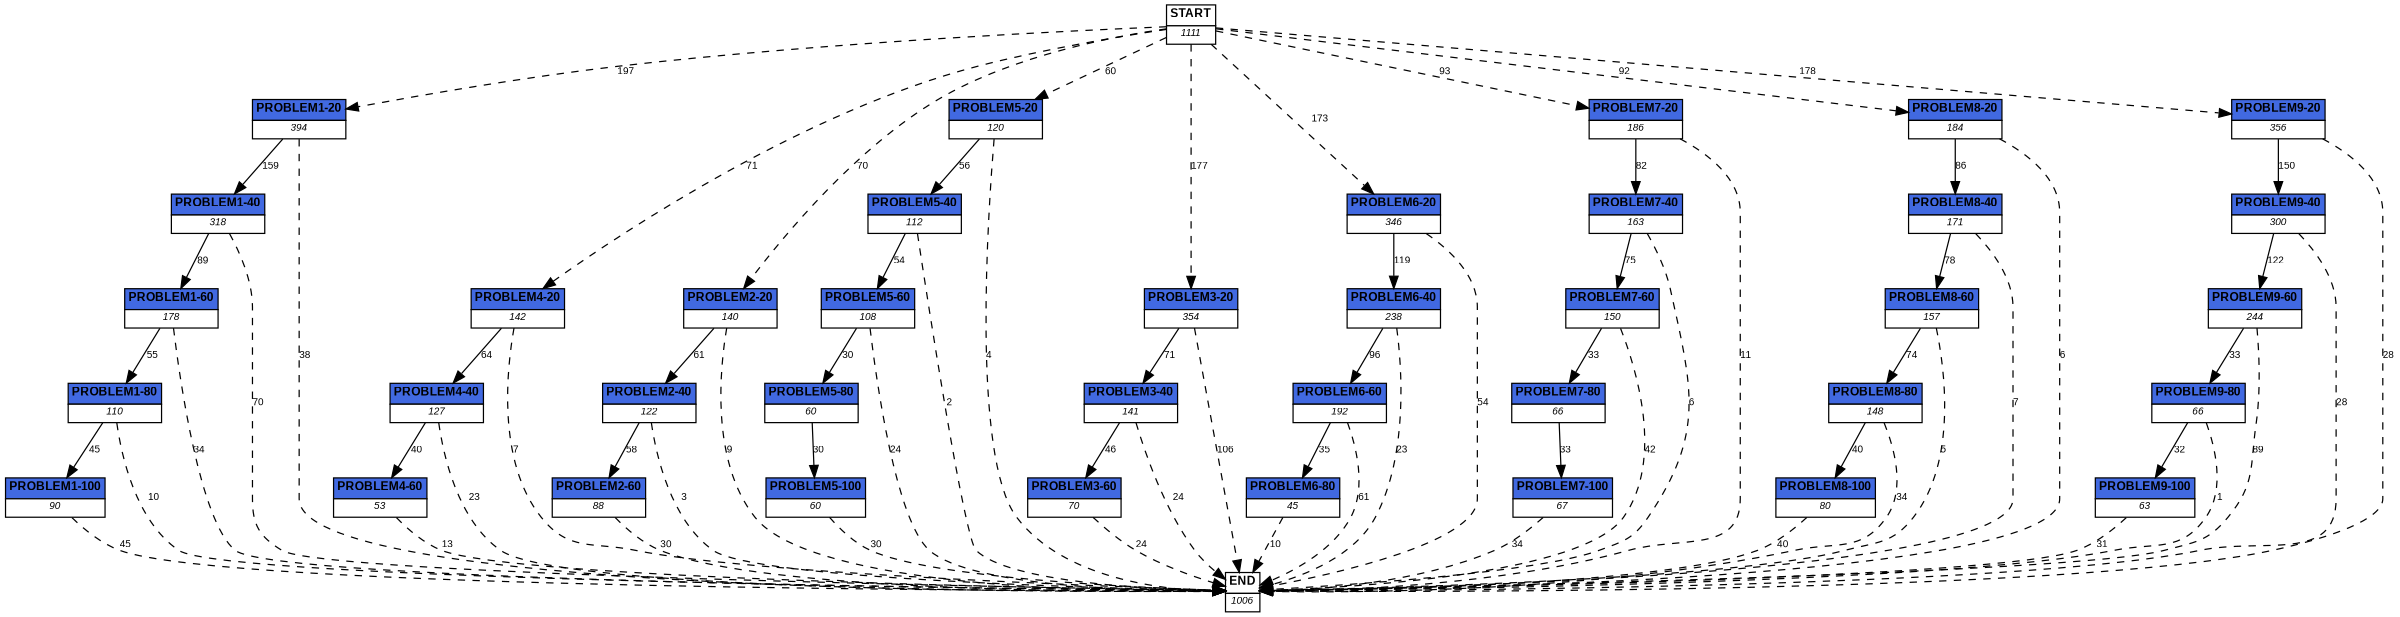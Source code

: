 digraph graphname {
	dpi = 150
	size="16,11!";
	margin = 0;
"PROBLEM1-20" [shape=plain, label=<<table border="0" cellborder="1" cellspacing="0"><tr><td bgcolor="royalblue"><FONT face="Arial" POINT-SIZE="10"><b>PROBLEM1-20</b></FONT></td></tr><tr><td bgcolor="white"><FONT face="Arial" POINT-SIZE="8"><i>394</i></FONT></td></tr></table>>]
"PROBLEM4-20" [shape=plain, label=<<table border="0" cellborder="1" cellspacing="0"><tr><td bgcolor="royalblue"><FONT face="Arial" POINT-SIZE="10"><b>PROBLEM4-20</b></FONT></td></tr><tr><td bgcolor="white"><FONT face="Arial" POINT-SIZE="8"><i>142</i></FONT></td></tr></table>>]
"PROBLEM4-40" [shape=plain, label=<<table border="0" cellborder="1" cellspacing="0"><tr><td bgcolor="royalblue"><FONT face="Arial" POINT-SIZE="10"><b>PROBLEM4-40</b></FONT></td></tr><tr><td bgcolor="white"><FONT face="Arial" POINT-SIZE="8"><i>127</i></FONT></td></tr></table>>]
"PROBLEM1-40" [shape=plain, label=<<table border="0" cellborder="1" cellspacing="0"><tr><td bgcolor="royalblue"><FONT face="Arial" POINT-SIZE="10"><b>PROBLEM1-40</b></FONT></td></tr><tr><td bgcolor="white"><FONT face="Arial" POINT-SIZE="8"><i>318</i></FONT></td></tr></table>>]
"PROBLEM2-20" [shape=plain, label=<<table border="0" cellborder="1" cellspacing="0"><tr><td bgcolor="royalblue"><FONT face="Arial" POINT-SIZE="10"><b>PROBLEM2-20</b></FONT></td></tr><tr><td bgcolor="white"><FONT face="Arial" POINT-SIZE="8"><i>140</i></FONT></td></tr></table>>]
"PROBLEM2-40" [shape=plain, label=<<table border="0" cellborder="1" cellspacing="0"><tr><td bgcolor="royalblue"><FONT face="Arial" POINT-SIZE="10"><b>PROBLEM2-40</b></FONT></td></tr><tr><td bgcolor="white"><FONT face="Arial" POINT-SIZE="8"><i>122</i></FONT></td></tr></table>>]
"PROBLEM5-20" [shape=plain, label=<<table border="0" cellborder="1" cellspacing="0"><tr><td bgcolor="royalblue"><FONT face="Arial" POINT-SIZE="10"><b>PROBLEM5-20</b></FONT></td></tr><tr><td bgcolor="white"><FONT face="Arial" POINT-SIZE="8"><i>120</i></FONT></td></tr></table>>]
"PROBLEM5-40" [shape=plain, label=<<table border="0" cellborder="1" cellspacing="0"><tr><td bgcolor="royalblue"><FONT face="Arial" POINT-SIZE="10"><b>PROBLEM5-40</b></FONT></td></tr><tr><td bgcolor="white"><FONT face="Arial" POINT-SIZE="8"><i>112</i></FONT></td></tr></table>>]
"PROBLEM3-20" [shape=plain, label=<<table border="0" cellborder="1" cellspacing="0"><tr><td bgcolor="royalblue"><FONT face="Arial" POINT-SIZE="10"><b>PROBLEM3-20</b></FONT></td></tr><tr><td bgcolor="white"><FONT face="Arial" POINT-SIZE="8"><i>354</i></FONT></td></tr></table>>]
"PROBLEM3-40" [shape=plain, label=<<table border="0" cellborder="1" cellspacing="0"><tr><td bgcolor="royalblue"><FONT face="Arial" POINT-SIZE="10"><b>PROBLEM3-40</b></FONT></td></tr><tr><td bgcolor="white"><FONT face="Arial" POINT-SIZE="8"><i>141</i></FONT></td></tr></table>>]
"PROBLEM1-60" [shape=plain, label=<<table border="0" cellborder="1" cellspacing="0"><tr><td bgcolor="royalblue"><FONT face="Arial" POINT-SIZE="10"><b>PROBLEM1-60</b></FONT></td></tr><tr><td bgcolor="white"><FONT face="Arial" POINT-SIZE="8"><i>178</i></FONT></td></tr></table>>]
"PROBLEM1-80" [shape=plain, label=<<table border="0" cellborder="1" cellspacing="0"><tr><td bgcolor="royalblue"><FONT face="Arial" POINT-SIZE="10"><b>PROBLEM1-80</b></FONT></td></tr><tr><td bgcolor="white"><FONT face="Arial" POINT-SIZE="8"><i>110</i></FONT></td></tr></table>>]
"PROBLEM1-100" [shape=plain, label=<<table border="0" cellborder="1" cellspacing="0"><tr><td bgcolor="royalblue"><FONT face="Arial" POINT-SIZE="10"><b>PROBLEM1-100</b></FONT></td></tr><tr><td bgcolor="white"><FONT face="Arial" POINT-SIZE="8"><i>90</i></FONT></td></tr></table>>]
"PROBLEM2-60" [shape=plain, label=<<table border="0" cellborder="1" cellspacing="0"><tr><td bgcolor="royalblue"><FONT face="Arial" POINT-SIZE="10"><b>PROBLEM2-60</b></FONT></td></tr><tr><td bgcolor="white"><FONT face="Arial" POINT-SIZE="8"><i>88</i></FONT></td></tr></table>>]
"PROBLEM3-60" [shape=plain, label=<<table border="0" cellborder="1" cellspacing="0"><tr><td bgcolor="royalblue"><FONT face="Arial" POINT-SIZE="10"><b>PROBLEM3-60</b></FONT></td></tr><tr><td bgcolor="white"><FONT face="Arial" POINT-SIZE="8"><i>70</i></FONT></td></tr></table>>]
"PROBLEM4-60" [shape=plain, label=<<table border="0" cellborder="1" cellspacing="0"><tr><td bgcolor="royalblue"><FONT face="Arial" POINT-SIZE="10"><b>PROBLEM4-60</b></FONT></td></tr><tr><td bgcolor="white"><FONT face="Arial" POINT-SIZE="8"><i>53</i></FONT></td></tr></table>>]
"PROBLEM5-60" [shape=plain, label=<<table border="0" cellborder="1" cellspacing="0"><tr><td bgcolor="royalblue"><FONT face="Arial" POINT-SIZE="10"><b>PROBLEM5-60</b></FONT></td></tr><tr><td bgcolor="white"><FONT face="Arial" POINT-SIZE="8"><i>108</i></FONT></td></tr></table>>]
"PROBLEM5-80" [shape=plain, label=<<table border="0" cellborder="1" cellspacing="0"><tr><td bgcolor="royalblue"><FONT face="Arial" POINT-SIZE="10"><b>PROBLEM5-80</b></FONT></td></tr><tr><td bgcolor="white"><FONT face="Arial" POINT-SIZE="8"><i>60</i></FONT></td></tr></table>>]
"PROBLEM5-100" [shape=plain, label=<<table border="0" cellborder="1" cellspacing="0"><tr><td bgcolor="royalblue"><FONT face="Arial" POINT-SIZE="10"><b>PROBLEM5-100</b></FONT></td></tr><tr><td bgcolor="white"><FONT face="Arial" POINT-SIZE="8"><i>60</i></FONT></td></tr></table>>]
"PROBLEM6-20" [shape=plain, label=<<table border="0" cellborder="1" cellspacing="0"><tr><td bgcolor="royalblue"><FONT face="Arial" POINT-SIZE="10"><b>PROBLEM6-20</b></FONT></td></tr><tr><td bgcolor="white"><FONT face="Arial" POINT-SIZE="8"><i>346</i></FONT></td></tr></table>>]
"PROBLEM6-40" [shape=plain, label=<<table border="0" cellborder="1" cellspacing="0"><tr><td bgcolor="royalblue"><FONT face="Arial" POINT-SIZE="10"><b>PROBLEM6-40</b></FONT></td></tr><tr><td bgcolor="white"><FONT face="Arial" POINT-SIZE="8"><i>238</i></FONT></td></tr></table>>]
"PROBLEM6-60" [shape=plain, label=<<table border="0" cellborder="1" cellspacing="0"><tr><td bgcolor="royalblue"><FONT face="Arial" POINT-SIZE="10"><b>PROBLEM6-60</b></FONT></td></tr><tr><td bgcolor="white"><FONT face="Arial" POINT-SIZE="8"><i>192</i></FONT></td></tr></table>>]
"PROBLEM7-20" [shape=plain, label=<<table border="0" cellborder="1" cellspacing="0"><tr><td bgcolor="royalblue"><FONT face="Arial" POINT-SIZE="10"><b>PROBLEM7-20</b></FONT></td></tr><tr><td bgcolor="white"><FONT face="Arial" POINT-SIZE="8"><i>186</i></FONT></td></tr></table>>]
"PROBLEM7-40" [shape=plain, label=<<table border="0" cellborder="1" cellspacing="0"><tr><td bgcolor="royalblue"><FONT face="Arial" POINT-SIZE="10"><b>PROBLEM7-40</b></FONT></td></tr><tr><td bgcolor="white"><FONT face="Arial" POINT-SIZE="8"><i>163</i></FONT></td></tr></table>>]
"PROBLEM8-20" [shape=plain, label=<<table border="0" cellborder="1" cellspacing="0"><tr><td bgcolor="royalblue"><FONT face="Arial" POINT-SIZE="10"><b>PROBLEM8-20</b></FONT></td></tr><tr><td bgcolor="white"><FONT face="Arial" POINT-SIZE="8"><i>184</i></FONT></td></tr></table>>]
"PROBLEM8-40" [shape=plain, label=<<table border="0" cellborder="1" cellspacing="0"><tr><td bgcolor="royalblue"><FONT face="Arial" POINT-SIZE="10"><b>PROBLEM8-40</b></FONT></td></tr><tr><td bgcolor="white"><FONT face="Arial" POINT-SIZE="8"><i>171</i></FONT></td></tr></table>>]
"PROBLEM8-60" [shape=plain, label=<<table border="0" cellborder="1" cellspacing="0"><tr><td bgcolor="royalblue"><FONT face="Arial" POINT-SIZE="10"><b>PROBLEM8-60</b></FONT></td></tr><tr><td bgcolor="white"><FONT face="Arial" POINT-SIZE="8"><i>157</i></FONT></td></tr></table>>]
"PROBLEM8-80" [shape=plain, label=<<table border="0" cellborder="1" cellspacing="0"><tr><td bgcolor="royalblue"><FONT face="Arial" POINT-SIZE="10"><b>PROBLEM8-80</b></FONT></td></tr><tr><td bgcolor="white"><FONT face="Arial" POINT-SIZE="8"><i>148</i></FONT></td></tr></table>>]
"PROBLEM9-20" [shape=plain, label=<<table border="0" cellborder="1" cellspacing="0"><tr><td bgcolor="royalblue"><FONT face="Arial" POINT-SIZE="10"><b>PROBLEM9-20</b></FONT></td></tr><tr><td bgcolor="white"><FONT face="Arial" POINT-SIZE="8"><i>356</i></FONT></td></tr></table>>]
"PROBLEM9-40" [shape=plain, label=<<table border="0" cellborder="1" cellspacing="0"><tr><td bgcolor="royalblue"><FONT face="Arial" POINT-SIZE="10"><b>PROBLEM9-40</b></FONT></td></tr><tr><td bgcolor="white"><FONT face="Arial" POINT-SIZE="8"><i>300</i></FONT></td></tr></table>>]
"PROBLEM7-60" [shape=plain, label=<<table border="0" cellborder="1" cellspacing="0"><tr><td bgcolor="royalblue"><FONT face="Arial" POINT-SIZE="10"><b>PROBLEM7-60</b></FONT></td></tr><tr><td bgcolor="white"><FONT face="Arial" POINT-SIZE="8"><i>150</i></FONT></td></tr></table>>]
"PROBLEM6-80" [shape=plain, label=<<table border="0" cellborder="1" cellspacing="0"><tr><td bgcolor="royalblue"><FONT face="Arial" POINT-SIZE="10"><b>PROBLEM6-80</b></FONT></td></tr><tr><td bgcolor="white"><FONT face="Arial" POINT-SIZE="8"><i>45</i></FONT></td></tr></table>>]
"PROBLEM7-80" [shape=plain, label=<<table border="0" cellborder="1" cellspacing="0"><tr><td bgcolor="royalblue"><FONT face="Arial" POINT-SIZE="10"><b>PROBLEM7-80</b></FONT></td></tr><tr><td bgcolor="white"><FONT face="Arial" POINT-SIZE="8"><i>66</i></FONT></td></tr></table>>]
"PROBLEM7-100" [shape=plain, label=<<table border="0" cellborder="1" cellspacing="0"><tr><td bgcolor="royalblue"><FONT face="Arial" POINT-SIZE="10"><b>PROBLEM7-100</b></FONT></td></tr><tr><td bgcolor="white"><FONT face="Arial" POINT-SIZE="8"><i>67</i></FONT></td></tr></table>>]
"PROBLEM8-100" [shape=plain, label=<<table border="0" cellborder="1" cellspacing="0"><tr><td bgcolor="royalblue"><FONT face="Arial" POINT-SIZE="10"><b>PROBLEM8-100</b></FONT></td></tr><tr><td bgcolor="white"><FONT face="Arial" POINT-SIZE="8"><i>80</i></FONT></td></tr></table>>]
"PROBLEM9-60" [shape=plain, label=<<table border="0" cellborder="1" cellspacing="0"><tr><td bgcolor="royalblue"><FONT face="Arial" POINT-SIZE="10"><b>PROBLEM9-60</b></FONT></td></tr><tr><td bgcolor="white"><FONT face="Arial" POINT-SIZE="8"><i>244</i></FONT></td></tr></table>>]
"PROBLEM9-80" [shape=plain, label=<<table border="0" cellborder="1" cellspacing="0"><tr><td bgcolor="royalblue"><FONT face="Arial" POINT-SIZE="10"><b>PROBLEM9-80</b></FONT></td></tr><tr><td bgcolor="white"><FONT face="Arial" POINT-SIZE="8"><i>66</i></FONT></td></tr></table>>]
"PROBLEM9-100" [shape=plain, label=<<table border="0" cellborder="1" cellspacing="0"><tr><td bgcolor="royalblue"><FONT face="Arial" POINT-SIZE="10"><b>PROBLEM9-100</b></FONT></td></tr><tr><td bgcolor="white"><FONT face="Arial" POINT-SIZE="8"><i>63</i></FONT></td></tr></table>>]
"START" [shape=plain, label=<<table border="0" cellborder="1" cellspacing="0"><tr><td bgcolor="white"><FONT face="Arial" POINT-SIZE="10"><b>START</b></FONT></td></tr><tr><td bgcolor="white"><FONT face="Arial" POINT-SIZE="8"><i>1111</i></FONT></td></tr></table>>]
"END" [shape=plain, label=<<table border="0" cellborder="1" cellspacing="0"><tr><td bgcolor="white"><FONT face="Arial" POINT-SIZE="10"><b>END</b></FONT></td></tr><tr><td bgcolor="white"><FONT face="Arial" POINT-SIZE="8"><i>1006</i></FONT></td></tr></table>>]
"PROBLEM1-20" -> "PROBLEM1-40" [ label ="159" labelfloat=false fontname="Arial" fontsize=8]
"PROBLEM1-20" -> "END" [ style = dashed label ="38" labelfloat=false fontname="Arial" fontsize=8]
"PROBLEM4-20" -> "PROBLEM4-40" [ label ="64" labelfloat=false fontname="Arial" fontsize=8]
"PROBLEM4-20" -> "END" [ style = dashed label ="7" labelfloat=false fontname="Arial" fontsize=8]
"PROBLEM4-40" -> "PROBLEM4-60" [ label ="40" labelfloat=false fontname="Arial" fontsize=8]
"PROBLEM4-40" -> "END" [ style = dashed label ="23" labelfloat=false fontname="Arial" fontsize=8]
"PROBLEM1-40" -> "PROBLEM1-60" [ label ="89" labelfloat=false fontname="Arial" fontsize=8]
"PROBLEM1-40" -> "END" [ style = dashed label ="70" labelfloat=false fontname="Arial" fontsize=8]
"PROBLEM2-20" -> "PROBLEM2-40" [ label ="61" labelfloat=false fontname="Arial" fontsize=8]
"PROBLEM2-20" -> "END" [ style = dashed label ="9" labelfloat=false fontname="Arial" fontsize=8]
"PROBLEM2-40" -> "PROBLEM2-60" [ label ="58" labelfloat=false fontname="Arial" fontsize=8]
"PROBLEM2-40" -> "END" [ style = dashed label ="3" labelfloat=false fontname="Arial" fontsize=8]
"PROBLEM5-20" -> "PROBLEM5-40" [ label ="56" labelfloat=false fontname="Arial" fontsize=8]
"PROBLEM5-20" -> "END" [ style = dashed label ="4" labelfloat=false fontname="Arial" fontsize=8]
"PROBLEM5-40" -> "PROBLEM5-60" [ label ="54" labelfloat=false fontname="Arial" fontsize=8]
"PROBLEM5-40" -> "END" [ style = dashed label ="2" labelfloat=false fontname="Arial" fontsize=8]
"PROBLEM3-20" -> "PROBLEM3-40" [ label ="71" labelfloat=false fontname="Arial" fontsize=8]
"PROBLEM3-20" -> "END" [ style = dashed label ="106" labelfloat=false fontname="Arial" fontsize=8]
"PROBLEM3-40" -> "PROBLEM3-60" [ label ="46" labelfloat=false fontname="Arial" fontsize=8]
"PROBLEM3-40" -> "END" [ style = dashed label ="24" labelfloat=false fontname="Arial" fontsize=8]
"PROBLEM1-60" -> "PROBLEM1-80" [ label ="55" labelfloat=false fontname="Arial" fontsize=8]
"PROBLEM1-60" -> "END" [ style = dashed label ="34" labelfloat=false fontname="Arial" fontsize=8]
"PROBLEM1-80" -> "PROBLEM1-100" [ label ="45" labelfloat=false fontname="Arial" fontsize=8]
"PROBLEM1-80" -> "END" [ style = dashed label ="10" labelfloat=false fontname="Arial" fontsize=8]
"PROBLEM1-100" -> "END" [ style = dashed label ="45" labelfloat=false fontname="Arial" fontsize=8]
"PROBLEM2-60" -> "END" [ style = dashed label ="30" labelfloat=false fontname="Arial" fontsize=8]
"PROBLEM3-60" -> "END" [ style = dashed label ="24" labelfloat=false fontname="Arial" fontsize=8]
"PROBLEM4-60" -> "END" [ style = dashed label ="13" labelfloat=false fontname="Arial" fontsize=8]
"PROBLEM5-60" -> "PROBLEM5-80" [ label ="30" labelfloat=false fontname="Arial" fontsize=8]
"PROBLEM5-60" -> "END" [ style = dashed label ="24" labelfloat=false fontname="Arial" fontsize=8]
"PROBLEM5-80" -> "PROBLEM5-100" [ label ="30" labelfloat=false fontname="Arial" fontsize=8]
"PROBLEM5-100" -> "END" [ style = dashed label ="30" labelfloat=false fontname="Arial" fontsize=8]
"PROBLEM6-20" -> "PROBLEM6-40" [ label ="119" labelfloat=false fontname="Arial" fontsize=8]
"PROBLEM6-20" -> "END" [ style = dashed label ="54" labelfloat=false fontname="Arial" fontsize=8]
"PROBLEM6-40" -> "PROBLEM6-60" [ label ="96" labelfloat=false fontname="Arial" fontsize=8]
"PROBLEM6-40" -> "END" [ style = dashed label ="23" labelfloat=false fontname="Arial" fontsize=8]
"PROBLEM6-60" -> "PROBLEM6-80" [ label ="35" labelfloat=false fontname="Arial" fontsize=8]
"PROBLEM6-60" -> "END" [ style = dashed label ="61" labelfloat=false fontname="Arial" fontsize=8]
"PROBLEM7-20" -> "PROBLEM7-40" [ label ="82" labelfloat=false fontname="Arial" fontsize=8]
"PROBLEM7-20" -> "END" [ style = dashed label ="11" labelfloat=false fontname="Arial" fontsize=8]
"PROBLEM7-40" -> "PROBLEM7-60" [ label ="75" labelfloat=false fontname="Arial" fontsize=8]
"PROBLEM7-40" -> "END" [ style = dashed label ="6" labelfloat=false fontname="Arial" fontsize=8]
"PROBLEM8-20" -> "PROBLEM8-40" [ label ="86" labelfloat=false fontname="Arial" fontsize=8]
"PROBLEM8-20" -> "END" [ style = dashed label ="6" labelfloat=false fontname="Arial" fontsize=8]
"PROBLEM8-40" -> "PROBLEM8-60" [ label ="78" labelfloat=false fontname="Arial" fontsize=8]
"PROBLEM8-40" -> "END" [ style = dashed label ="7" labelfloat=false fontname="Arial" fontsize=8]
"PROBLEM8-60" -> "PROBLEM8-80" [ label ="74" labelfloat=false fontname="Arial" fontsize=8]
"PROBLEM8-60" -> "END" [ style = dashed label ="5" labelfloat=false fontname="Arial" fontsize=8]
"PROBLEM8-80" -> "PROBLEM8-100" [ label ="40" labelfloat=false fontname="Arial" fontsize=8]
"PROBLEM8-80" -> "END" [ style = dashed label ="34" labelfloat=false fontname="Arial" fontsize=8]
"PROBLEM9-20" -> "PROBLEM9-40" [ label ="150" labelfloat=false fontname="Arial" fontsize=8]
"PROBLEM9-20" -> "END" [ style = dashed label ="28" labelfloat=false fontname="Arial" fontsize=8]
"PROBLEM9-40" -> "PROBLEM9-60" [ label ="122" labelfloat=false fontname="Arial" fontsize=8]
"PROBLEM9-40" -> "END" [ style = dashed label ="28" labelfloat=false fontname="Arial" fontsize=8]
"PROBLEM7-60" -> "PROBLEM7-80" [ label ="33" labelfloat=false fontname="Arial" fontsize=8]
"PROBLEM7-60" -> "END" [ style = dashed label ="42" labelfloat=false fontname="Arial" fontsize=8]
"PROBLEM6-80" -> "END" [ style = dashed label ="10" labelfloat=false fontname="Arial" fontsize=8]
"PROBLEM7-80" -> "PROBLEM7-100" [ label ="33" labelfloat=false fontname="Arial" fontsize=8]
"PROBLEM7-100" -> "END" [ style = dashed label ="34" labelfloat=false fontname="Arial" fontsize=8]
"PROBLEM8-100" -> "END" [ style = dashed label ="40" labelfloat=false fontname="Arial" fontsize=8]
"PROBLEM9-60" -> "PROBLEM9-80" [ label ="33" labelfloat=false fontname="Arial" fontsize=8]
"PROBLEM9-60" -> "END" [ style = dashed label ="89" labelfloat=false fontname="Arial" fontsize=8]
"PROBLEM9-80" -> "PROBLEM9-100" [ label ="32" labelfloat=false fontname="Arial" fontsize=8]
"PROBLEM9-80" -> "END" [ style = dashed label ="1" labelfloat=false fontname="Arial" fontsize=8]
"PROBLEM9-100" -> "END" [ style = dashed label ="31" labelfloat=false fontname="Arial" fontsize=8]
"START" -> "PROBLEM1-20" [ style = dashed label ="197" labelfloat=false fontname="Arial" fontsize=8]
"START" -> "PROBLEM4-20" [ style = dashed label ="71" labelfloat=false fontname="Arial" fontsize=8]
"START" -> "PROBLEM2-20" [ style = dashed label ="70" labelfloat=false fontname="Arial" fontsize=8]
"START" -> "PROBLEM5-20" [ style = dashed label ="60" labelfloat=false fontname="Arial" fontsize=8]
"START" -> "PROBLEM3-20" [ style = dashed label ="177" labelfloat=false fontname="Arial" fontsize=8]
"START" -> "PROBLEM6-20" [ style = dashed label ="173" labelfloat=false fontname="Arial" fontsize=8]
"START" -> "PROBLEM7-20" [ style = dashed label ="93" labelfloat=false fontname="Arial" fontsize=8]
"START" -> "PROBLEM8-20" [ style = dashed label ="92" labelfloat=false fontname="Arial" fontsize=8]
"START" -> "PROBLEM9-20" [ style = dashed label ="178" labelfloat=false fontname="Arial" fontsize=8]
}